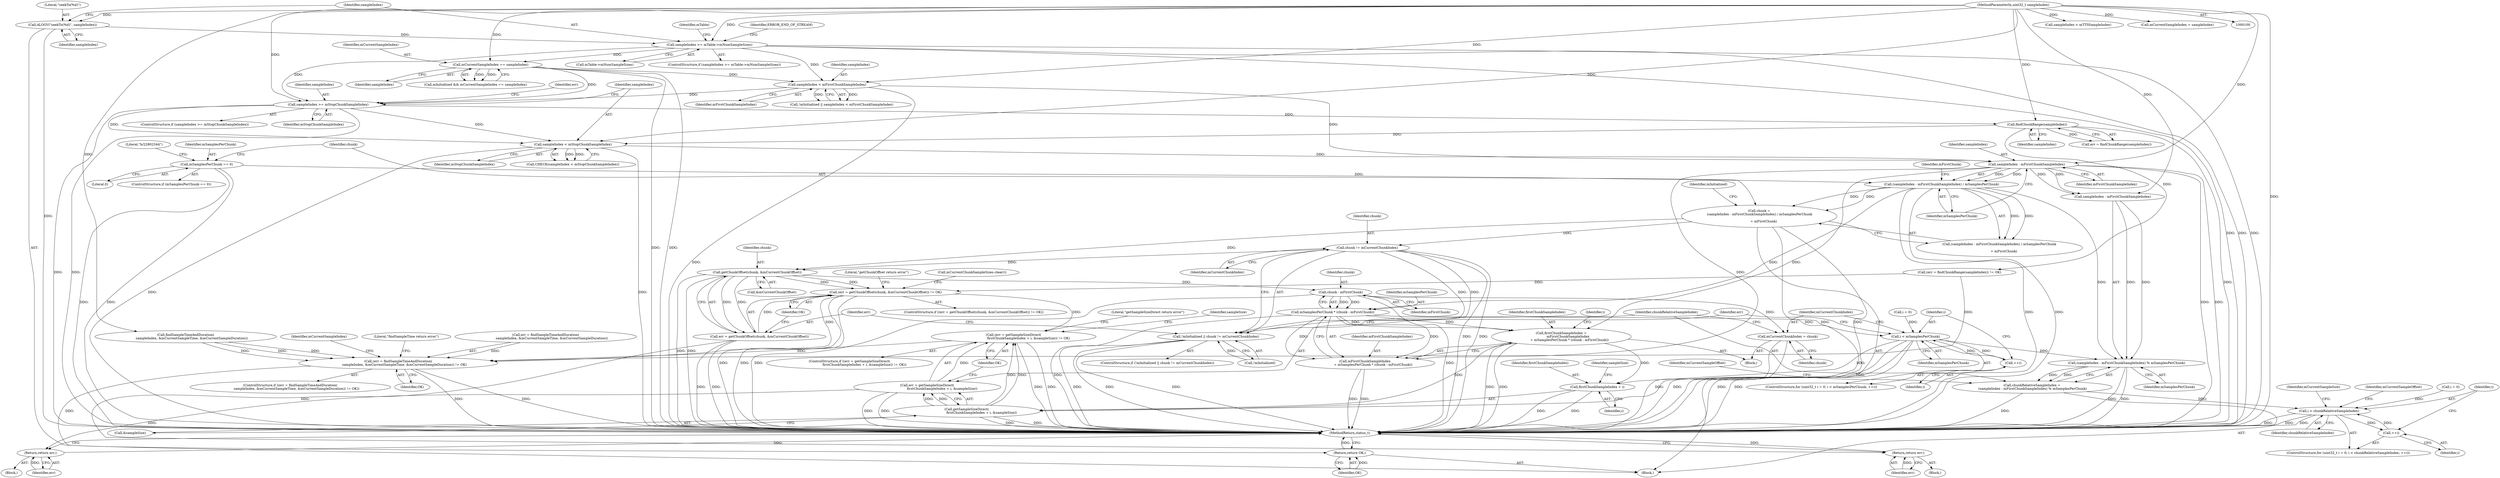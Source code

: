 digraph "0_Android_89c03b3b9ff74a507a8b8334c50b08b334483556@integer" {
"1000192" [label="(Call,chunk =\n (sampleIndex - mFirstChunkSampleIndex) / mSamplesPerChunk\n\n         + mFirstChunk)"];
"1000195" [label="(Call,(sampleIndex - mFirstChunkSampleIndex) / mSamplesPerChunk)"];
"1000196" [label="(Call,sampleIndex - mFirstChunkSampleIndex)"];
"1000179" [label="(Call,sampleIndex < mStopChunkSampleIndex)"];
"1000170" [label="(Call,findChunkRange(sampleIndex))"];
"1000161" [label="(Call,sampleIndex >= mStopChunkSampleIndex)"];
"1000107" [label="(Call,sampleIndex >= mTable->mNumSampleSizes)"];
"1000103" [label="(Call,ALOGV(\"seekTo(%d)\", sampleIndex))"];
"1000101" [label="(MethodParameterIn,uint32_t sampleIndex)"];
"1000155" [label="(Call,sampleIndex < mFirstChunkSampleIndex)"];
"1000145" [label="(Call,mCurrentSampleIndex == sampleIndex)"];
"1000183" [label="(Call,mSamplesPerChunk == 0)"];
"1000205" [label="(Call,chunk != mCurrentChunkIndex)"];
"1000202" [label="(Call,!mInitialized || chunk != mCurrentChunkIndex)"];
"1000214" [label="(Call,getChunkOffset(chunk, &mCurrentChunkOffset))"];
"1000211" [label="(Call,(err = getChunkOffset(chunk, &mCurrentChunkOffset)) != OK)"];
"1000248" [label="(Call,(err = getSampleSizeDirect(\n                             firstChunkSampleIndex + i, &sampleSize)) != OK)"];
"1000323" [label="(Call,(err = findSampleTimeAndDuration(\n            sampleIndex, &mCurrentSampleTime, &mCurrentSampleDuration)) != OK)"];
"1000344" [label="(Return,return OK;)"];
"1000212" [label="(Call,err = getChunkOffset(chunk, &mCurrentChunkOffset))"];
"1000222" [label="(Return,return err;)"];
"1000232" [label="(Call,chunk - mFirstChunk)"];
"1000230" [label="(Call,mSamplesPerChunk * (chunk - mFirstChunk))"];
"1000226" [label="(Call,firstChunkSampleIndex =\n             mFirstChunkSampleIndex\n                + mSamplesPerChunk * (chunk - mFirstChunk))"];
"1000251" [label="(Call,getSampleSizeDirect(\n                             firstChunkSampleIndex + i, &sampleSize))"];
"1000249" [label="(Call,err = getSampleSizeDirect(\n                             firstChunkSampleIndex + i, &sampleSize))"];
"1000262" [label="(Return,return err;)"];
"1000252" [label="(Call,firstChunkSampleIndex + i)"];
"1000228" [label="(Call,mFirstChunkSampleIndex\n                + mSamplesPerChunk * (chunk - mFirstChunk))"];
"1000240" [label="(Call,i < mSamplesPerChunk)"];
"1000243" [label="(Call,++i)"];
"1000272" [label="(Call,(sampleIndex - mFirstChunkSampleIndex) % mSamplesPerChunk)"];
"1000270" [label="(Call,chunkRelativeSampleIndex =\n (sampleIndex - mFirstChunkSampleIndex) % mSamplesPerChunk)"];
"1000285" [label="(Call,i < chunkRelativeSampleIndex)"];
"1000288" [label="(Call,++i)"];
"1000266" [label="(Call,mCurrentChunkIndex = chunk)"];
"1000108" [label="(Identifier,sampleIndex)"];
"1000249" [label="(Call,err = getSampleSizeDirect(\n                             firstChunkSampleIndex + i, &sampleSize))"];
"1000265" [label="(Identifier,sampleSize)"];
"1000326" [label="(Call,findSampleTimeAndDuration(\n            sampleIndex, &mCurrentSampleTime, &mCurrentSampleDuration))"];
"1000109" [label="(Call,mTable->mNumSampleSizes)"];
"1000199" [label="(Identifier,mSamplesPerChunk)"];
"1000235" [label="(ControlStructure,for (uint32_t i = 0; i < mSamplesPerChunk; ++i))"];
"1000243" [label="(Call,++i)"];
"1000114" [label="(Identifier,ERROR_END_OF_STREAM)"];
"1000197" [label="(Identifier,sampleIndex)"];
"1000288" [label="(Call,++i)"];
"1000286" [label="(Identifier,i)"];
"1000180" [label="(Identifier,sampleIndex)"];
"1000207" [label="(Identifier,mCurrentChunkIndex)"];
"1000230" [label="(Call,mSamplesPerChunk * (chunk - mFirstChunk))"];
"1000254" [label="(Identifier,i)"];
"1000345" [label="(Identifier,OK)"];
"1000161" [label="(Call,sampleIndex >= mStopChunkSampleIndex)"];
"1000218" [label="(Identifier,OK)"];
"1000271" [label="(Identifier,chunkRelativeSampleIndex)"];
"1000103" [label="(Call,ALOGV(\"seekTo(%d)\", sampleIndex))"];
"1000162" [label="(Identifier,sampleIndex)"];
"1000104" [label="(Literal,\"seekTo(%d)\")"];
"1000188" [label="(Literal,\"b/22802344\")"];
"1000285" [label="(Call,i < chunkRelativeSampleIndex)"];
"1000226" [label="(Call,firstChunkSampleIndex =\n             mFirstChunkSampleIndex\n                + mSamplesPerChunk * (chunk - mFirstChunk))"];
"1000206" [label="(Identifier,chunk)"];
"1000102" [label="(Block,)"];
"1000204" [label="(Identifier,mInitialized)"];
"1000101" [label="(MethodParameterIn,uint32_t sampleIndex)"];
"1000302" [label="(Call,sampleIndex < mTTSSampleIndex)"];
"1000179" [label="(Call,sampleIndex < mStopChunkSampleIndex)"];
"1000182" [label="(ControlStructure,if (mSamplesPerChunk == 0))"];
"1000232" [label="(Call,chunk - mFirstChunk)"];
"1000297" [label="(Identifier,mCurrentSampleSize)"];
"1000266" [label="(Call,mCurrentChunkIndex = chunk)"];
"1000212" [label="(Call,err = getChunkOffset(chunk, &mCurrentChunkOffset))"];
"1000205" [label="(Call,chunk != mCurrentChunkIndex)"];
"1000253" [label="(Identifier,firstChunkSampleIndex)"];
"1000256" [label="(Identifier,sampleSize)"];
"1000178" [label="(Call,CHECK(sampleIndex < mStopChunkSampleIndex))"];
"1000255" [label="(Call,&sampleSize)"];
"1000323" [label="(Call,(err = findSampleTimeAndDuration(\n            sampleIndex, &mCurrentSampleTime, &mCurrentSampleDuration)) != OK)"];
"1000346" [label="(MethodReturn,status_t)"];
"1000147" [label="(Identifier,sampleIndex)"];
"1000322" [label="(ControlStructure,if ((err = findSampleTimeAndDuration(\n            sampleIndex, &mCurrentSampleTime, &mCurrentSampleDuration)) != OK))"];
"1000227" [label="(Identifier,firstChunkSampleIndex)"];
"1000200" [label="(Identifier,mFirstChunk)"];
"1000216" [label="(Call,&mCurrentChunkOffset)"];
"1000238" [label="(Identifier,i)"];
"1000224" [label="(Call,mCurrentChunkSampleSizes.clear())"];
"1000222" [label="(Return,return err;)"];
"1000231" [label="(Identifier,mSamplesPerChunk)"];
"1000344" [label="(Return,return OK;)"];
"1000280" [label="(ControlStructure,for (uint32_t i = 0; i < chunkRelativeSampleIndex; ++i))"];
"1000201" [label="(ControlStructure,if (!mInitialized || chunk != mCurrentChunkIndex))"];
"1000234" [label="(Identifier,mFirstChunk)"];
"1000169" [label="(Identifier,err)"];
"1000160" [label="(ControlStructure,if (sampleIndex >= mStopChunkSampleIndex))"];
"1000143" [label="(Call,mInitialized && mCurrentSampleIndex == sampleIndex)"];
"1000105" [label="(Identifier,sampleIndex)"];
"1000292" [label="(Identifier,mCurrentSampleOffset)"];
"1000324" [label="(Call,err = findSampleTimeAndDuration(\n            sampleIndex, &mCurrentSampleTime, &mCurrentSampleDuration))"];
"1000268" [label="(Identifier,chunk)"];
"1000184" [label="(Identifier,mSamplesPerChunk)"];
"1000244" [label="(Identifier,i)"];
"1000106" [label="(ControlStructure,if (sampleIndex >= mTable->mNumSampleSizes))"];
"1000221" [label="(Literal,\"getChunkOffset return error\")"];
"1000332" [label="(Identifier,OK)"];
"1000237" [label="(Call,i = 0)"];
"1000270" [label="(Call,chunkRelativeSampleIndex =\n (sampleIndex - mFirstChunkSampleIndex) % mSamplesPerChunk)"];
"1000240" [label="(Call,i < mSamplesPerChunk)"];
"1000193" [label="(Identifier,chunk)"];
"1000276" [label="(Identifier,mSamplesPerChunk)"];
"1000208" [label="(Block,)"];
"1000156" [label="(Identifier,sampleIndex)"];
"1000257" [label="(Identifier,OK)"];
"1000211" [label="(Call,(err = getChunkOffset(chunk, &mCurrentChunkOffset)) != OK)"];
"1000272" [label="(Call,(sampleIndex - mFirstChunkSampleIndex) % mSamplesPerChunk)"];
"1000263" [label="(Identifier,err)"];
"1000241" [label="(Identifier,i)"];
"1000335" [label="(Literal,\"findSampleTime return error\")"];
"1000198" [label="(Identifier,mFirstChunkSampleIndex)"];
"1000192" [label="(Call,chunk =\n (sampleIndex - mFirstChunkSampleIndex) / mSamplesPerChunk\n\n         + mFirstChunk)"];
"1000183" [label="(Call,mSamplesPerChunk == 0)"];
"1000195" [label="(Call,(sampleIndex - mFirstChunkSampleIndex) / mSamplesPerChunk)"];
"1000210" [label="(ControlStructure,if ((err = getChunkOffset(chunk, &mCurrentChunkOffset)) != OK))"];
"1000107" [label="(Call,sampleIndex >= mTable->mNumSampleSizes)"];
"1000214" [label="(Call,getChunkOffset(chunk, &mCurrentChunkOffset))"];
"1000185" [label="(Literal,0)"];
"1000203" [label="(Call,!mInitialized)"];
"1000252" [label="(Call,firstChunkSampleIndex + i)"];
"1000233" [label="(Identifier,chunk)"];
"1000155" [label="(Call,sampleIndex < mFirstChunkSampleIndex)"];
"1000171" [label="(Identifier,sampleIndex)"];
"1000202" [label="(Call,!mInitialized || chunk != mCurrentChunkIndex)"];
"1000248" [label="(Call,(err = getSampleSizeDirect(\n                             firstChunkSampleIndex + i, &sampleSize)) != OK)"];
"1000338" [label="(Call,mCurrentSampleIndex = sampleIndex)"];
"1000146" [label="(Identifier,mCurrentSampleIndex)"];
"1000247" [label="(ControlStructure,if ((err = getSampleSizeDirect(\n                             firstChunkSampleIndex + i, &sampleSize)) != OK))"];
"1000219" [label="(Block,)"];
"1000170" [label="(Call,findChunkRange(sampleIndex))"];
"1000145" [label="(Call,mCurrentSampleIndex == sampleIndex)"];
"1000267" [label="(Identifier,mCurrentChunkIndex)"];
"1000163" [label="(Identifier,mStopChunkSampleIndex)"];
"1000223" [label="(Identifier,err)"];
"1000157" [label="(Identifier,mFirstChunkSampleIndex)"];
"1000242" [label="(Identifier,mSamplesPerChunk)"];
"1000278" [label="(Identifier,mCurrentSampleOffset)"];
"1000167" [label="(Call,(err = findChunkRange(sampleIndex)) != OK)"];
"1000251" [label="(Call,getSampleSizeDirect(\n                             firstChunkSampleIndex + i, &sampleSize))"];
"1000194" [label="(Call,(sampleIndex - mFirstChunkSampleIndex) / mSamplesPerChunk\n\n         + mFirstChunk)"];
"1000196" [label="(Call,sampleIndex - mFirstChunkSampleIndex)"];
"1000119" [label="(Identifier,mTable)"];
"1000213" [label="(Identifier,err)"];
"1000258" [label="(Block,)"];
"1000260" [label="(Literal,\"getSampleSizeDirect return error\")"];
"1000168" [label="(Call,err = findChunkRange(sampleIndex))"];
"1000262" [label="(Return,return err;)"];
"1000152" [label="(Call,!mInitialized || sampleIndex < mFirstChunkSampleIndex)"];
"1000282" [label="(Call,i = 0)"];
"1000287" [label="(Identifier,chunkRelativeSampleIndex)"];
"1000339" [label="(Identifier,mCurrentSampleIndex)"];
"1000228" [label="(Call,mFirstChunkSampleIndex\n                + mSamplesPerChunk * (chunk - mFirstChunk))"];
"1000273" [label="(Call,sampleIndex - mFirstChunkSampleIndex)"];
"1000289" [label="(Identifier,i)"];
"1000181" [label="(Identifier,mStopChunkSampleIndex)"];
"1000250" [label="(Identifier,err)"];
"1000215" [label="(Identifier,chunk)"];
"1000229" [label="(Identifier,mFirstChunkSampleIndex)"];
"1000192" -> "1000102"  [label="AST: "];
"1000192" -> "1000194"  [label="CFG: "];
"1000193" -> "1000192"  [label="AST: "];
"1000194" -> "1000192"  [label="AST: "];
"1000204" -> "1000192"  [label="CFG: "];
"1000192" -> "1000346"  [label="DDG: "];
"1000192" -> "1000346"  [label="DDG: "];
"1000195" -> "1000192"  [label="DDG: "];
"1000195" -> "1000192"  [label="DDG: "];
"1000192" -> "1000205"  [label="DDG: "];
"1000192" -> "1000214"  [label="DDG: "];
"1000195" -> "1000194"  [label="AST: "];
"1000195" -> "1000199"  [label="CFG: "];
"1000196" -> "1000195"  [label="AST: "];
"1000199" -> "1000195"  [label="AST: "];
"1000200" -> "1000195"  [label="CFG: "];
"1000195" -> "1000346"  [label="DDG: "];
"1000195" -> "1000346"  [label="DDG: "];
"1000195" -> "1000194"  [label="DDG: "];
"1000195" -> "1000194"  [label="DDG: "];
"1000196" -> "1000195"  [label="DDG: "];
"1000196" -> "1000195"  [label="DDG: "];
"1000183" -> "1000195"  [label="DDG: "];
"1000195" -> "1000230"  [label="DDG: "];
"1000195" -> "1000272"  [label="DDG: "];
"1000196" -> "1000198"  [label="CFG: "];
"1000197" -> "1000196"  [label="AST: "];
"1000198" -> "1000196"  [label="AST: "];
"1000199" -> "1000196"  [label="CFG: "];
"1000196" -> "1000346"  [label="DDG: "];
"1000196" -> "1000346"  [label="DDG: "];
"1000179" -> "1000196"  [label="DDG: "];
"1000101" -> "1000196"  [label="DDG: "];
"1000155" -> "1000196"  [label="DDG: "];
"1000196" -> "1000226"  [label="DDG: "];
"1000196" -> "1000228"  [label="DDG: "];
"1000196" -> "1000273"  [label="DDG: "];
"1000196" -> "1000273"  [label="DDG: "];
"1000179" -> "1000178"  [label="AST: "];
"1000179" -> "1000181"  [label="CFG: "];
"1000180" -> "1000179"  [label="AST: "];
"1000181" -> "1000179"  [label="AST: "];
"1000178" -> "1000179"  [label="CFG: "];
"1000179" -> "1000346"  [label="DDG: "];
"1000179" -> "1000346"  [label="DDG: "];
"1000179" -> "1000178"  [label="DDG: "];
"1000179" -> "1000178"  [label="DDG: "];
"1000170" -> "1000179"  [label="DDG: "];
"1000161" -> "1000179"  [label="DDG: "];
"1000161" -> "1000179"  [label="DDG: "];
"1000101" -> "1000179"  [label="DDG: "];
"1000170" -> "1000168"  [label="AST: "];
"1000170" -> "1000171"  [label="CFG: "];
"1000171" -> "1000170"  [label="AST: "];
"1000168" -> "1000170"  [label="CFG: "];
"1000170" -> "1000346"  [label="DDG: "];
"1000170" -> "1000167"  [label="DDG: "];
"1000170" -> "1000168"  [label="DDG: "];
"1000161" -> "1000170"  [label="DDG: "];
"1000101" -> "1000170"  [label="DDG: "];
"1000161" -> "1000160"  [label="AST: "];
"1000161" -> "1000163"  [label="CFG: "];
"1000162" -> "1000161"  [label="AST: "];
"1000163" -> "1000161"  [label="AST: "];
"1000169" -> "1000161"  [label="CFG: "];
"1000180" -> "1000161"  [label="CFG: "];
"1000161" -> "1000346"  [label="DDG: "];
"1000161" -> "1000346"  [label="DDG: "];
"1000107" -> "1000161"  [label="DDG: "];
"1000155" -> "1000161"  [label="DDG: "];
"1000145" -> "1000161"  [label="DDG: "];
"1000101" -> "1000161"  [label="DDG: "];
"1000107" -> "1000106"  [label="AST: "];
"1000107" -> "1000109"  [label="CFG: "];
"1000108" -> "1000107"  [label="AST: "];
"1000109" -> "1000107"  [label="AST: "];
"1000114" -> "1000107"  [label="CFG: "];
"1000119" -> "1000107"  [label="CFG: "];
"1000107" -> "1000346"  [label="DDG: "];
"1000107" -> "1000346"  [label="DDG: "];
"1000107" -> "1000346"  [label="DDG: "];
"1000103" -> "1000107"  [label="DDG: "];
"1000101" -> "1000107"  [label="DDG: "];
"1000107" -> "1000145"  [label="DDG: "];
"1000107" -> "1000155"  [label="DDG: "];
"1000103" -> "1000102"  [label="AST: "];
"1000103" -> "1000105"  [label="CFG: "];
"1000104" -> "1000103"  [label="AST: "];
"1000105" -> "1000103"  [label="AST: "];
"1000108" -> "1000103"  [label="CFG: "];
"1000103" -> "1000346"  [label="DDG: "];
"1000101" -> "1000103"  [label="DDG: "];
"1000101" -> "1000100"  [label="AST: "];
"1000101" -> "1000346"  [label="DDG: "];
"1000101" -> "1000145"  [label="DDG: "];
"1000101" -> "1000155"  [label="DDG: "];
"1000101" -> "1000273"  [label="DDG: "];
"1000101" -> "1000302"  [label="DDG: "];
"1000101" -> "1000326"  [label="DDG: "];
"1000101" -> "1000338"  [label="DDG: "];
"1000155" -> "1000152"  [label="AST: "];
"1000155" -> "1000157"  [label="CFG: "];
"1000156" -> "1000155"  [label="AST: "];
"1000157" -> "1000155"  [label="AST: "];
"1000152" -> "1000155"  [label="CFG: "];
"1000155" -> "1000346"  [label="DDG: "];
"1000155" -> "1000152"  [label="DDG: "];
"1000155" -> "1000152"  [label="DDG: "];
"1000145" -> "1000155"  [label="DDG: "];
"1000145" -> "1000143"  [label="AST: "];
"1000145" -> "1000147"  [label="CFG: "];
"1000146" -> "1000145"  [label="AST: "];
"1000147" -> "1000145"  [label="AST: "];
"1000143" -> "1000145"  [label="CFG: "];
"1000145" -> "1000346"  [label="DDG: "];
"1000145" -> "1000346"  [label="DDG: "];
"1000145" -> "1000143"  [label="DDG: "];
"1000145" -> "1000143"  [label="DDG: "];
"1000183" -> "1000182"  [label="AST: "];
"1000183" -> "1000185"  [label="CFG: "];
"1000184" -> "1000183"  [label="AST: "];
"1000185" -> "1000183"  [label="AST: "];
"1000188" -> "1000183"  [label="CFG: "];
"1000193" -> "1000183"  [label="CFG: "];
"1000183" -> "1000346"  [label="DDG: "];
"1000183" -> "1000346"  [label="DDG: "];
"1000205" -> "1000202"  [label="AST: "];
"1000205" -> "1000207"  [label="CFG: "];
"1000206" -> "1000205"  [label="AST: "];
"1000207" -> "1000205"  [label="AST: "];
"1000202" -> "1000205"  [label="CFG: "];
"1000205" -> "1000346"  [label="DDG: "];
"1000205" -> "1000346"  [label="DDG: "];
"1000205" -> "1000202"  [label="DDG: "];
"1000205" -> "1000202"  [label="DDG: "];
"1000205" -> "1000214"  [label="DDG: "];
"1000202" -> "1000201"  [label="AST: "];
"1000202" -> "1000203"  [label="CFG: "];
"1000203" -> "1000202"  [label="AST: "];
"1000213" -> "1000202"  [label="CFG: "];
"1000271" -> "1000202"  [label="CFG: "];
"1000202" -> "1000346"  [label="DDG: "];
"1000202" -> "1000346"  [label="DDG: "];
"1000202" -> "1000346"  [label="DDG: "];
"1000203" -> "1000202"  [label="DDG: "];
"1000214" -> "1000212"  [label="AST: "];
"1000214" -> "1000216"  [label="CFG: "];
"1000215" -> "1000214"  [label="AST: "];
"1000216" -> "1000214"  [label="AST: "];
"1000212" -> "1000214"  [label="CFG: "];
"1000214" -> "1000346"  [label="DDG: "];
"1000214" -> "1000346"  [label="DDG: "];
"1000214" -> "1000211"  [label="DDG: "];
"1000214" -> "1000211"  [label="DDG: "];
"1000214" -> "1000212"  [label="DDG: "];
"1000214" -> "1000212"  [label="DDG: "];
"1000214" -> "1000232"  [label="DDG: "];
"1000211" -> "1000210"  [label="AST: "];
"1000211" -> "1000218"  [label="CFG: "];
"1000212" -> "1000211"  [label="AST: "];
"1000218" -> "1000211"  [label="AST: "];
"1000221" -> "1000211"  [label="CFG: "];
"1000224" -> "1000211"  [label="CFG: "];
"1000211" -> "1000346"  [label="DDG: "];
"1000211" -> "1000346"  [label="DDG: "];
"1000212" -> "1000211"  [label="DDG: "];
"1000167" -> "1000211"  [label="DDG: "];
"1000211" -> "1000248"  [label="DDG: "];
"1000211" -> "1000323"  [label="DDG: "];
"1000248" -> "1000247"  [label="AST: "];
"1000248" -> "1000257"  [label="CFG: "];
"1000249" -> "1000248"  [label="AST: "];
"1000257" -> "1000248"  [label="AST: "];
"1000260" -> "1000248"  [label="CFG: "];
"1000265" -> "1000248"  [label="CFG: "];
"1000248" -> "1000346"  [label="DDG: "];
"1000248" -> "1000346"  [label="DDG: "];
"1000249" -> "1000248"  [label="DDG: "];
"1000251" -> "1000248"  [label="DDG: "];
"1000251" -> "1000248"  [label="DDG: "];
"1000248" -> "1000323"  [label="DDG: "];
"1000323" -> "1000322"  [label="AST: "];
"1000323" -> "1000332"  [label="CFG: "];
"1000324" -> "1000323"  [label="AST: "];
"1000332" -> "1000323"  [label="AST: "];
"1000335" -> "1000323"  [label="CFG: "];
"1000339" -> "1000323"  [label="CFG: "];
"1000323" -> "1000346"  [label="DDG: "];
"1000323" -> "1000346"  [label="DDG: "];
"1000324" -> "1000323"  [label="DDG: "];
"1000326" -> "1000323"  [label="DDG: "];
"1000326" -> "1000323"  [label="DDG: "];
"1000326" -> "1000323"  [label="DDG: "];
"1000167" -> "1000323"  [label="DDG: "];
"1000323" -> "1000344"  [label="DDG: "];
"1000344" -> "1000102"  [label="AST: "];
"1000344" -> "1000345"  [label="CFG: "];
"1000345" -> "1000344"  [label="AST: "];
"1000346" -> "1000344"  [label="CFG: "];
"1000344" -> "1000346"  [label="DDG: "];
"1000345" -> "1000344"  [label="DDG: "];
"1000213" -> "1000212"  [label="AST: "];
"1000218" -> "1000212"  [label="CFG: "];
"1000212" -> "1000346"  [label="DDG: "];
"1000212" -> "1000346"  [label="DDG: "];
"1000212" -> "1000222"  [label="DDG: "];
"1000222" -> "1000219"  [label="AST: "];
"1000222" -> "1000223"  [label="CFG: "];
"1000223" -> "1000222"  [label="AST: "];
"1000346" -> "1000222"  [label="CFG: "];
"1000222" -> "1000346"  [label="DDG: "];
"1000223" -> "1000222"  [label="DDG: "];
"1000232" -> "1000230"  [label="AST: "];
"1000232" -> "1000234"  [label="CFG: "];
"1000233" -> "1000232"  [label="AST: "];
"1000234" -> "1000232"  [label="AST: "];
"1000230" -> "1000232"  [label="CFG: "];
"1000232" -> "1000346"  [label="DDG: "];
"1000232" -> "1000346"  [label="DDG: "];
"1000232" -> "1000230"  [label="DDG: "];
"1000232" -> "1000230"  [label="DDG: "];
"1000232" -> "1000266"  [label="DDG: "];
"1000230" -> "1000228"  [label="AST: "];
"1000231" -> "1000230"  [label="AST: "];
"1000228" -> "1000230"  [label="CFG: "];
"1000230" -> "1000346"  [label="DDG: "];
"1000230" -> "1000226"  [label="DDG: "];
"1000230" -> "1000226"  [label="DDG: "];
"1000230" -> "1000228"  [label="DDG: "];
"1000230" -> "1000228"  [label="DDG: "];
"1000230" -> "1000240"  [label="DDG: "];
"1000226" -> "1000208"  [label="AST: "];
"1000226" -> "1000228"  [label="CFG: "];
"1000227" -> "1000226"  [label="AST: "];
"1000228" -> "1000226"  [label="AST: "];
"1000238" -> "1000226"  [label="CFG: "];
"1000226" -> "1000346"  [label="DDG: "];
"1000226" -> "1000346"  [label="DDG: "];
"1000226" -> "1000251"  [label="DDG: "];
"1000226" -> "1000252"  [label="DDG: "];
"1000251" -> "1000249"  [label="AST: "];
"1000251" -> "1000255"  [label="CFG: "];
"1000252" -> "1000251"  [label="AST: "];
"1000255" -> "1000251"  [label="AST: "];
"1000249" -> "1000251"  [label="CFG: "];
"1000251" -> "1000346"  [label="DDG: "];
"1000251" -> "1000346"  [label="DDG: "];
"1000251" -> "1000249"  [label="DDG: "];
"1000251" -> "1000249"  [label="DDG: "];
"1000240" -> "1000251"  [label="DDG: "];
"1000250" -> "1000249"  [label="AST: "];
"1000257" -> "1000249"  [label="CFG: "];
"1000249" -> "1000346"  [label="DDG: "];
"1000249" -> "1000346"  [label="DDG: "];
"1000249" -> "1000262"  [label="DDG: "];
"1000262" -> "1000258"  [label="AST: "];
"1000262" -> "1000263"  [label="CFG: "];
"1000263" -> "1000262"  [label="AST: "];
"1000346" -> "1000262"  [label="CFG: "];
"1000262" -> "1000346"  [label="DDG: "];
"1000263" -> "1000262"  [label="DDG: "];
"1000252" -> "1000254"  [label="CFG: "];
"1000253" -> "1000252"  [label="AST: "];
"1000254" -> "1000252"  [label="AST: "];
"1000256" -> "1000252"  [label="CFG: "];
"1000252" -> "1000346"  [label="DDG: "];
"1000252" -> "1000346"  [label="DDG: "];
"1000240" -> "1000252"  [label="DDG: "];
"1000229" -> "1000228"  [label="AST: "];
"1000228" -> "1000346"  [label="DDG: "];
"1000228" -> "1000346"  [label="DDG: "];
"1000240" -> "1000235"  [label="AST: "];
"1000240" -> "1000242"  [label="CFG: "];
"1000241" -> "1000240"  [label="AST: "];
"1000242" -> "1000240"  [label="AST: "];
"1000250" -> "1000240"  [label="CFG: "];
"1000267" -> "1000240"  [label="CFG: "];
"1000240" -> "1000346"  [label="DDG: "];
"1000240" -> "1000346"  [label="DDG: "];
"1000237" -> "1000240"  [label="DDG: "];
"1000243" -> "1000240"  [label="DDG: "];
"1000240" -> "1000243"  [label="DDG: "];
"1000240" -> "1000272"  [label="DDG: "];
"1000243" -> "1000235"  [label="AST: "];
"1000243" -> "1000244"  [label="CFG: "];
"1000244" -> "1000243"  [label="AST: "];
"1000241" -> "1000243"  [label="CFG: "];
"1000272" -> "1000270"  [label="AST: "];
"1000272" -> "1000276"  [label="CFG: "];
"1000273" -> "1000272"  [label="AST: "];
"1000276" -> "1000272"  [label="AST: "];
"1000270" -> "1000272"  [label="CFG: "];
"1000272" -> "1000346"  [label="DDG: "];
"1000272" -> "1000346"  [label="DDG: "];
"1000272" -> "1000270"  [label="DDG: "];
"1000272" -> "1000270"  [label="DDG: "];
"1000273" -> "1000272"  [label="DDG: "];
"1000273" -> "1000272"  [label="DDG: "];
"1000270" -> "1000102"  [label="AST: "];
"1000271" -> "1000270"  [label="AST: "];
"1000278" -> "1000270"  [label="CFG: "];
"1000270" -> "1000346"  [label="DDG: "];
"1000270" -> "1000285"  [label="DDG: "];
"1000285" -> "1000280"  [label="AST: "];
"1000285" -> "1000287"  [label="CFG: "];
"1000286" -> "1000285"  [label="AST: "];
"1000287" -> "1000285"  [label="AST: "];
"1000292" -> "1000285"  [label="CFG: "];
"1000297" -> "1000285"  [label="CFG: "];
"1000285" -> "1000346"  [label="DDG: "];
"1000285" -> "1000346"  [label="DDG: "];
"1000285" -> "1000346"  [label="DDG: "];
"1000288" -> "1000285"  [label="DDG: "];
"1000282" -> "1000285"  [label="DDG: "];
"1000285" -> "1000288"  [label="DDG: "];
"1000288" -> "1000280"  [label="AST: "];
"1000288" -> "1000289"  [label="CFG: "];
"1000289" -> "1000288"  [label="AST: "];
"1000286" -> "1000288"  [label="CFG: "];
"1000266" -> "1000208"  [label="AST: "];
"1000266" -> "1000268"  [label="CFG: "];
"1000267" -> "1000266"  [label="AST: "];
"1000268" -> "1000266"  [label="AST: "];
"1000271" -> "1000266"  [label="CFG: "];
"1000266" -> "1000346"  [label="DDG: "];
"1000266" -> "1000346"  [label="DDG: "];
}
